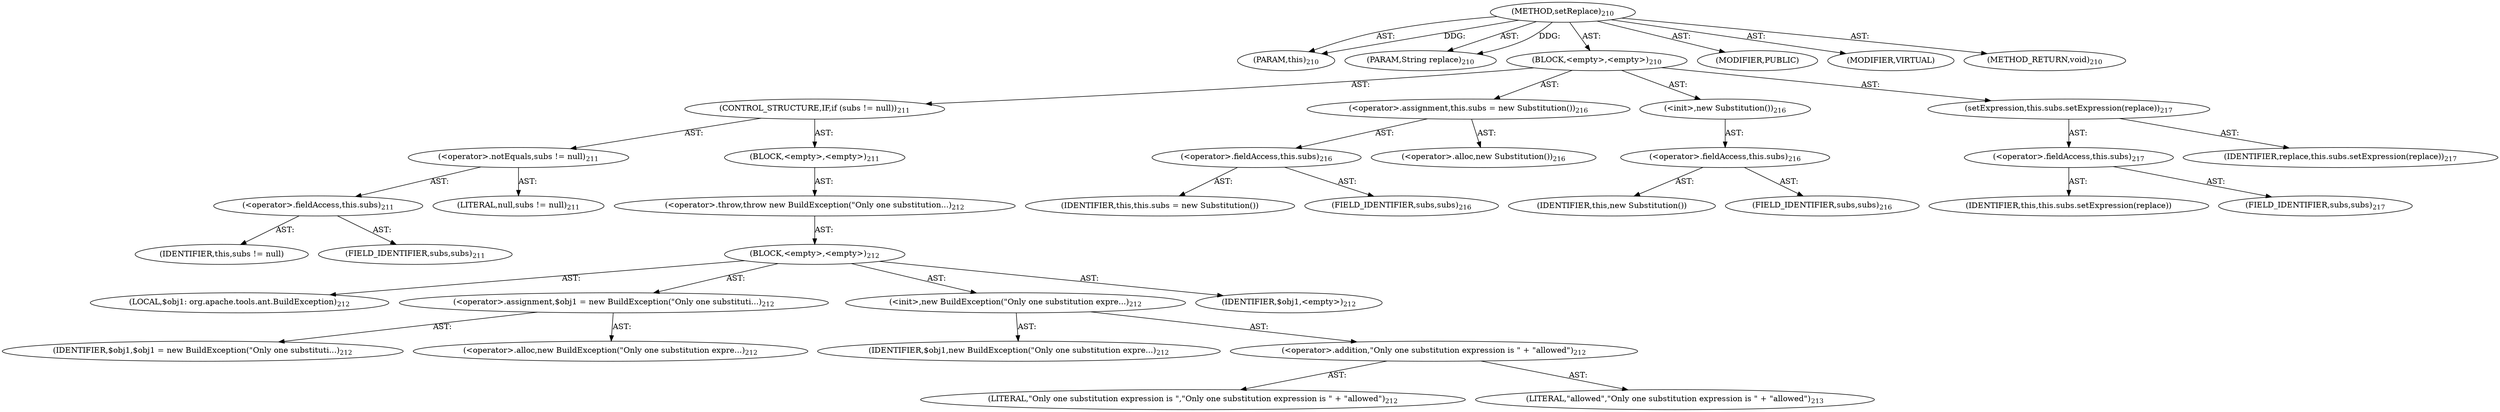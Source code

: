 digraph "setReplace" {  
"111669149699" [label = <(METHOD,setReplace)<SUB>210</SUB>> ]
"115964117003" [label = <(PARAM,this)<SUB>210</SUB>> ]
"115964117004" [label = <(PARAM,String replace)<SUB>210</SUB>> ]
"25769803781" [label = <(BLOCK,&lt;empty&gt;,&lt;empty&gt;)<SUB>210</SUB>> ]
"47244640257" [label = <(CONTROL_STRUCTURE,IF,if (subs != null))<SUB>211</SUB>> ]
"30064771108" [label = <(&lt;operator&gt;.notEquals,subs != null)<SUB>211</SUB>> ]
"30064771109" [label = <(&lt;operator&gt;.fieldAccess,this.subs)<SUB>211</SUB>> ]
"68719476778" [label = <(IDENTIFIER,this,subs != null)> ]
"55834574862" [label = <(FIELD_IDENTIFIER,subs,subs)<SUB>211</SUB>> ]
"90194313224" [label = <(LITERAL,null,subs != null)<SUB>211</SUB>> ]
"25769803782" [label = <(BLOCK,&lt;empty&gt;,&lt;empty&gt;)<SUB>211</SUB>> ]
"30064771110" [label = <(&lt;operator&gt;.throw,throw new BuildException(&quot;Only one substitution...)<SUB>212</SUB>> ]
"25769803783" [label = <(BLOCK,&lt;empty&gt;,&lt;empty&gt;)<SUB>212</SUB>> ]
"94489280513" [label = <(LOCAL,$obj1: org.apache.tools.ant.BuildException)<SUB>212</SUB>> ]
"30064771111" [label = <(&lt;operator&gt;.assignment,$obj1 = new BuildException(&quot;Only one substituti...)<SUB>212</SUB>> ]
"68719476779" [label = <(IDENTIFIER,$obj1,$obj1 = new BuildException(&quot;Only one substituti...)<SUB>212</SUB>> ]
"30064771112" [label = <(&lt;operator&gt;.alloc,new BuildException(&quot;Only one substitution expre...)<SUB>212</SUB>> ]
"30064771113" [label = <(&lt;init&gt;,new BuildException(&quot;Only one substitution expre...)<SUB>212</SUB>> ]
"68719476780" [label = <(IDENTIFIER,$obj1,new BuildException(&quot;Only one substitution expre...)<SUB>212</SUB>> ]
"30064771114" [label = <(&lt;operator&gt;.addition,&quot;Only one substitution expression is &quot; + &quot;allowed&quot;)<SUB>212</SUB>> ]
"90194313225" [label = <(LITERAL,&quot;Only one substitution expression is &quot;,&quot;Only one substitution expression is &quot; + &quot;allowed&quot;)<SUB>212</SUB>> ]
"90194313226" [label = <(LITERAL,&quot;allowed&quot;,&quot;Only one substitution expression is &quot; + &quot;allowed&quot;)<SUB>213</SUB>> ]
"68719476781" [label = <(IDENTIFIER,$obj1,&lt;empty&gt;)<SUB>212</SUB>> ]
"30064771115" [label = <(&lt;operator&gt;.assignment,this.subs = new Substitution())<SUB>216</SUB>> ]
"30064771116" [label = <(&lt;operator&gt;.fieldAccess,this.subs)<SUB>216</SUB>> ]
"68719476782" [label = <(IDENTIFIER,this,this.subs = new Substitution())> ]
"55834574863" [label = <(FIELD_IDENTIFIER,subs,subs)<SUB>216</SUB>> ]
"30064771117" [label = <(&lt;operator&gt;.alloc,new Substitution())<SUB>216</SUB>> ]
"30064771118" [label = <(&lt;init&gt;,new Substitution())<SUB>216</SUB>> ]
"30064771119" [label = <(&lt;operator&gt;.fieldAccess,this.subs)<SUB>216</SUB>> ]
"68719476783" [label = <(IDENTIFIER,this,new Substitution())> ]
"55834574864" [label = <(FIELD_IDENTIFIER,subs,subs)<SUB>216</SUB>> ]
"30064771120" [label = <(setExpression,this.subs.setExpression(replace))<SUB>217</SUB>> ]
"30064771121" [label = <(&lt;operator&gt;.fieldAccess,this.subs)<SUB>217</SUB>> ]
"68719476784" [label = <(IDENTIFIER,this,this.subs.setExpression(replace))> ]
"55834574865" [label = <(FIELD_IDENTIFIER,subs,subs)<SUB>217</SUB>> ]
"68719476785" [label = <(IDENTIFIER,replace,this.subs.setExpression(replace))<SUB>217</SUB>> ]
"133143986190" [label = <(MODIFIER,PUBLIC)> ]
"133143986191" [label = <(MODIFIER,VIRTUAL)> ]
"128849018883" [label = <(METHOD_RETURN,void)<SUB>210</SUB>> ]
  "111669149699" -> "115964117003"  [ label = "AST: "] 
  "111669149699" -> "115964117004"  [ label = "AST: "] 
  "111669149699" -> "25769803781"  [ label = "AST: "] 
  "111669149699" -> "133143986190"  [ label = "AST: "] 
  "111669149699" -> "133143986191"  [ label = "AST: "] 
  "111669149699" -> "128849018883"  [ label = "AST: "] 
  "25769803781" -> "47244640257"  [ label = "AST: "] 
  "25769803781" -> "30064771115"  [ label = "AST: "] 
  "25769803781" -> "30064771118"  [ label = "AST: "] 
  "25769803781" -> "30064771120"  [ label = "AST: "] 
  "47244640257" -> "30064771108"  [ label = "AST: "] 
  "47244640257" -> "25769803782"  [ label = "AST: "] 
  "30064771108" -> "30064771109"  [ label = "AST: "] 
  "30064771108" -> "90194313224"  [ label = "AST: "] 
  "30064771109" -> "68719476778"  [ label = "AST: "] 
  "30064771109" -> "55834574862"  [ label = "AST: "] 
  "25769803782" -> "30064771110"  [ label = "AST: "] 
  "30064771110" -> "25769803783"  [ label = "AST: "] 
  "25769803783" -> "94489280513"  [ label = "AST: "] 
  "25769803783" -> "30064771111"  [ label = "AST: "] 
  "25769803783" -> "30064771113"  [ label = "AST: "] 
  "25769803783" -> "68719476781"  [ label = "AST: "] 
  "30064771111" -> "68719476779"  [ label = "AST: "] 
  "30064771111" -> "30064771112"  [ label = "AST: "] 
  "30064771113" -> "68719476780"  [ label = "AST: "] 
  "30064771113" -> "30064771114"  [ label = "AST: "] 
  "30064771114" -> "90194313225"  [ label = "AST: "] 
  "30064771114" -> "90194313226"  [ label = "AST: "] 
  "30064771115" -> "30064771116"  [ label = "AST: "] 
  "30064771115" -> "30064771117"  [ label = "AST: "] 
  "30064771116" -> "68719476782"  [ label = "AST: "] 
  "30064771116" -> "55834574863"  [ label = "AST: "] 
  "30064771118" -> "30064771119"  [ label = "AST: "] 
  "30064771119" -> "68719476783"  [ label = "AST: "] 
  "30064771119" -> "55834574864"  [ label = "AST: "] 
  "30064771120" -> "30064771121"  [ label = "AST: "] 
  "30064771120" -> "68719476785"  [ label = "AST: "] 
  "30064771121" -> "68719476784"  [ label = "AST: "] 
  "30064771121" -> "55834574865"  [ label = "AST: "] 
  "111669149699" -> "115964117003"  [ label = "DDG: "] 
  "111669149699" -> "115964117004"  [ label = "DDG: "] 
}
